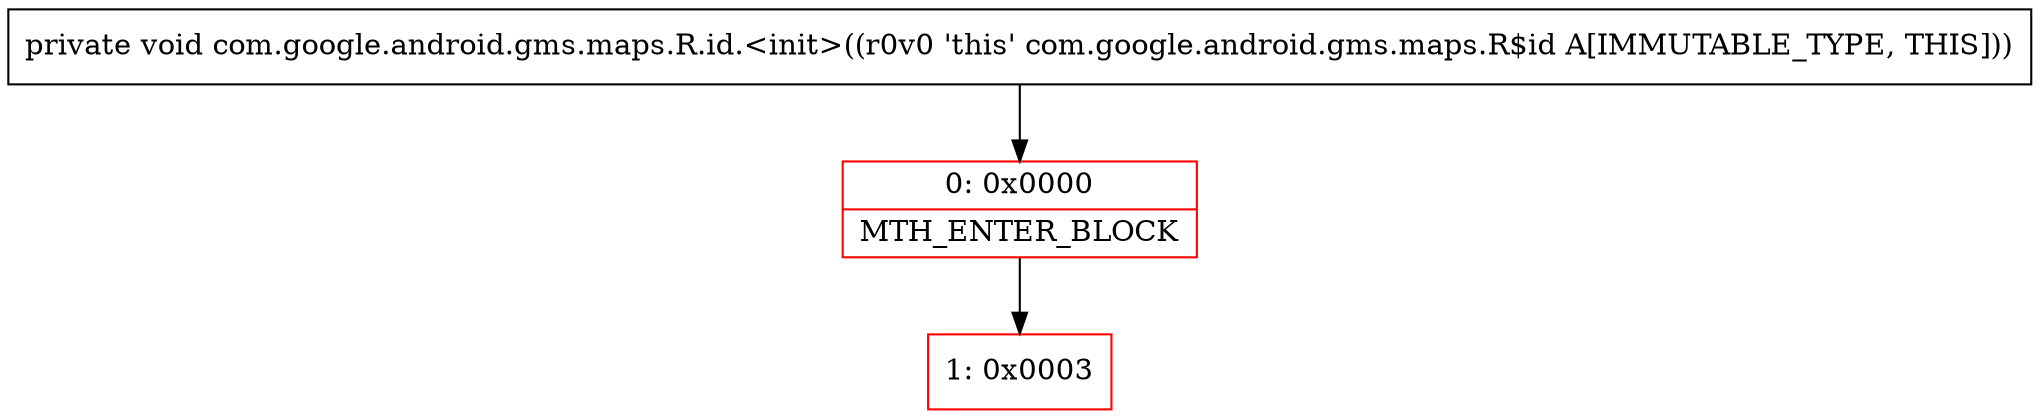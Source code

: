 digraph "CFG forcom.google.android.gms.maps.R.id.\<init\>()V" {
subgraph cluster_Region_364097288 {
label = "R(0)";
node [shape=record,color=blue];
}
Node_0 [shape=record,color=red,label="{0\:\ 0x0000|MTH_ENTER_BLOCK\l}"];
Node_1 [shape=record,color=red,label="{1\:\ 0x0003}"];
MethodNode[shape=record,label="{private void com.google.android.gms.maps.R.id.\<init\>((r0v0 'this' com.google.android.gms.maps.R$id A[IMMUTABLE_TYPE, THIS])) }"];
MethodNode -> Node_0;
Node_0 -> Node_1;
}

